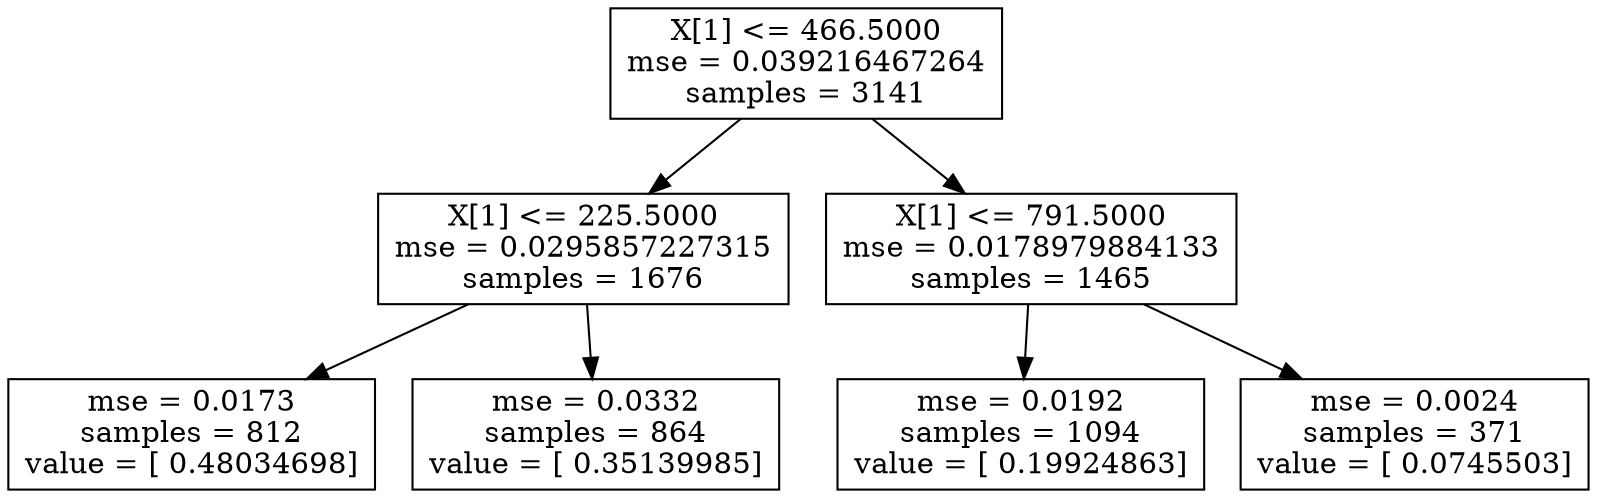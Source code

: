 digraph Tree {
0 [label="X[1] <= 466.5000\nmse = 0.039216467264\nsamples = 3141", shape="box"] ;
1 [label="X[1] <= 225.5000\nmse = 0.0295857227315\nsamples = 1676", shape="box"] ;
0 -> 1 ;
2 [label="mse = 0.0173\nsamples = 812\nvalue = [ 0.48034698]", shape="box"] ;
1 -> 2 ;
3 [label="mse = 0.0332\nsamples = 864\nvalue = [ 0.35139985]", shape="box"] ;
1 -> 3 ;
4 [label="X[1] <= 791.5000\nmse = 0.0178979884133\nsamples = 1465", shape="box"] ;
0 -> 4 ;
5 [label="mse = 0.0192\nsamples = 1094\nvalue = [ 0.19924863]", shape="box"] ;
4 -> 5 ;
6 [label="mse = 0.0024\nsamples = 371\nvalue = [ 0.0745503]", shape="box"] ;
4 -> 6 ;
}